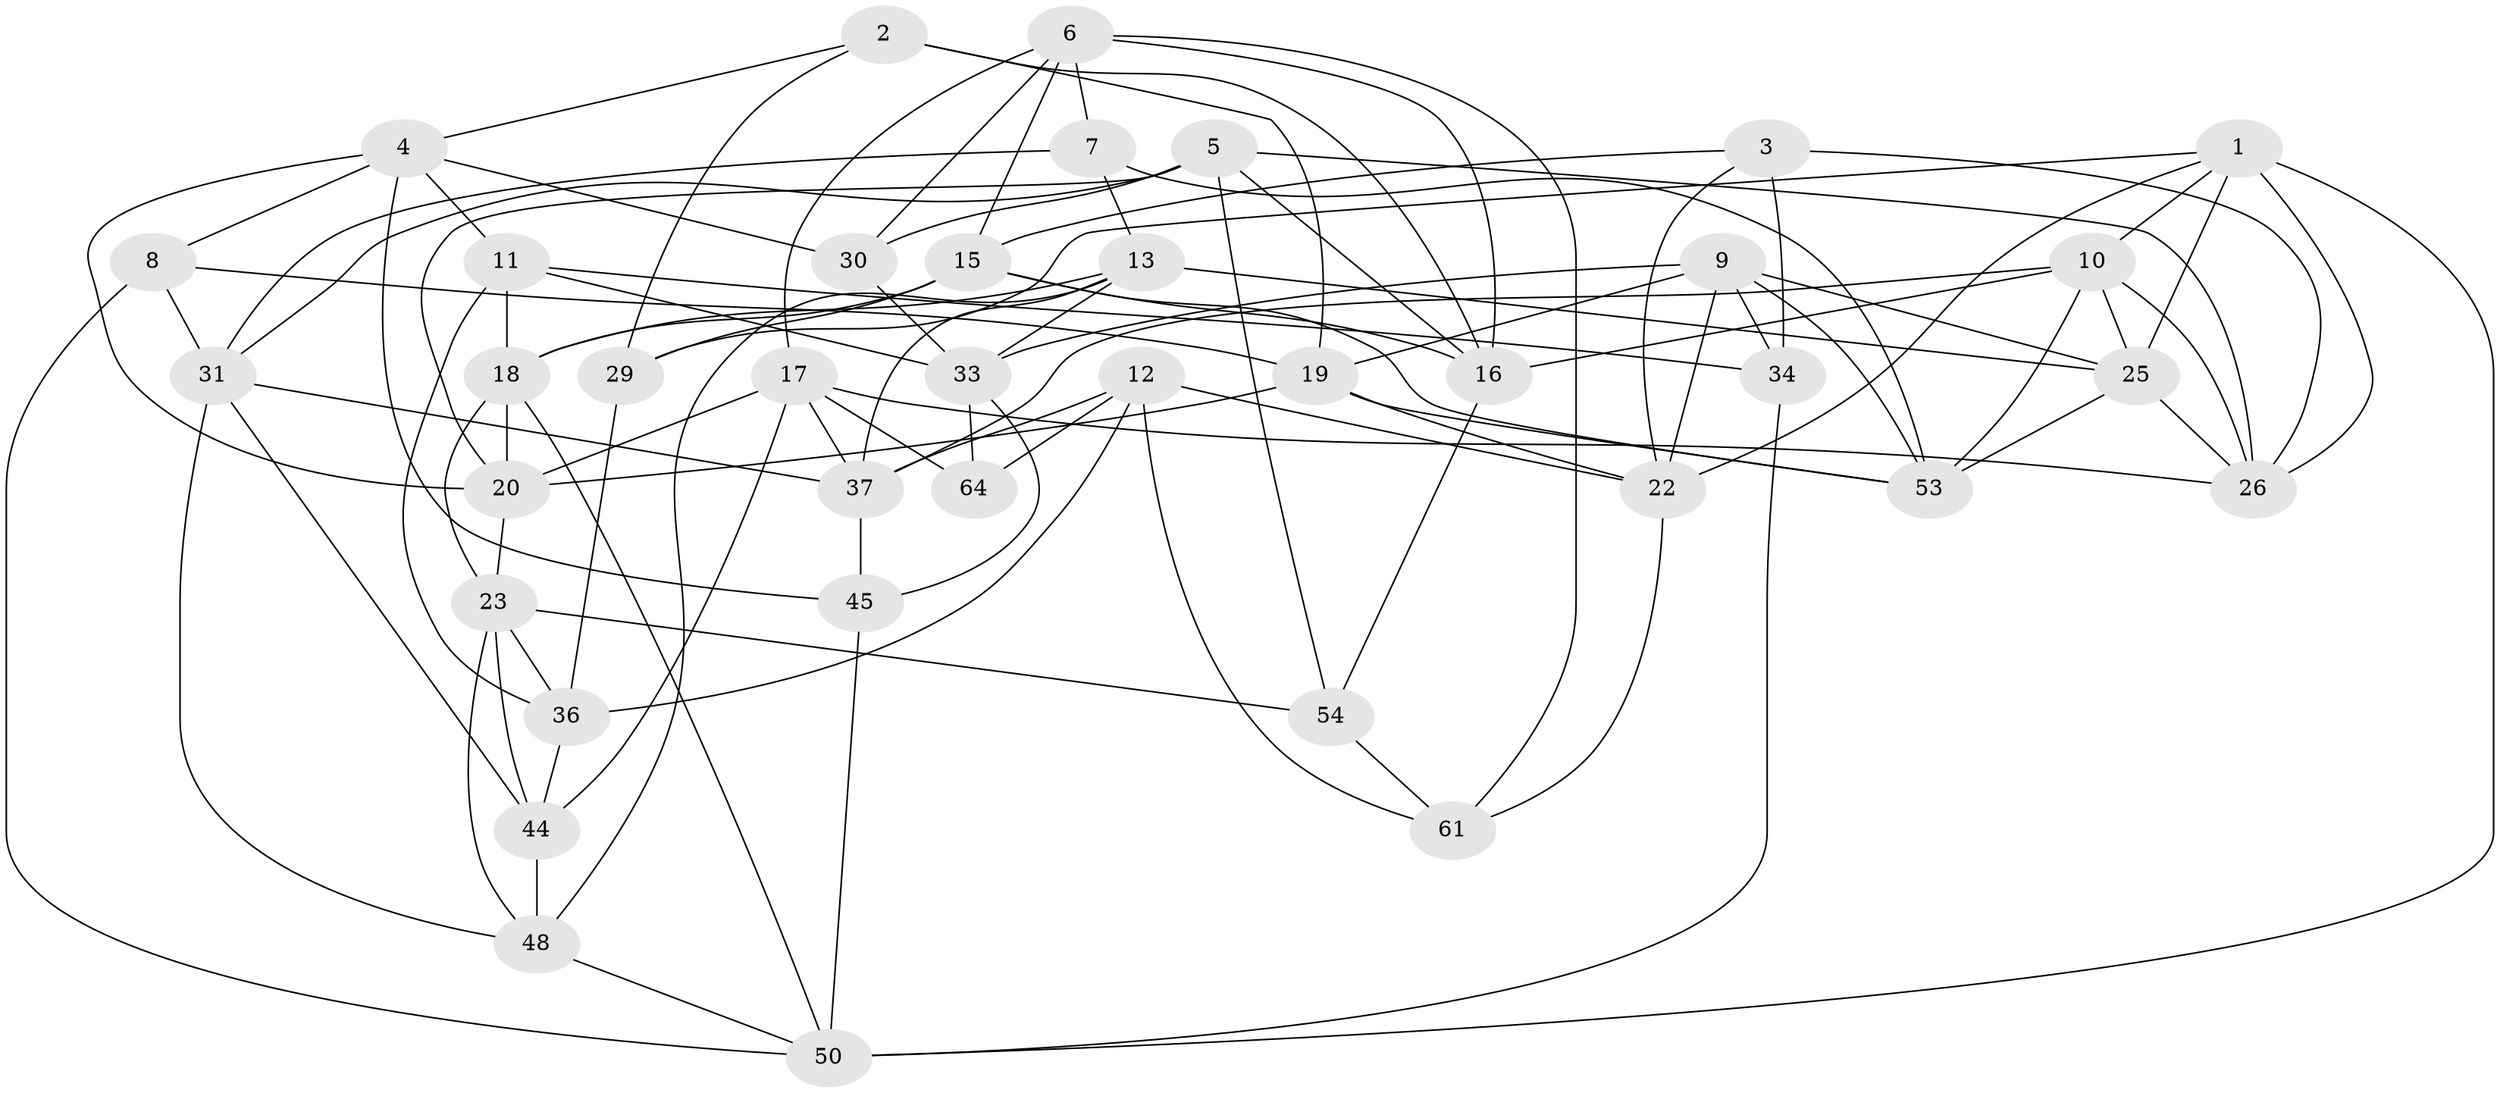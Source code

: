 // Generated by graph-tools (version 1.1) at 2025/52/02/27/25 19:52:27]
// undirected, 38 vertices, 100 edges
graph export_dot {
graph [start="1"]
  node [color=gray90,style=filled];
  1 [super="+32"];
  2;
  3;
  4 [super="+49"];
  5 [super="+24"];
  6 [super="+41"];
  7;
  8;
  9 [super="+14"];
  10 [super="+43"];
  11 [super="+47"];
  12 [super="+35"];
  13 [super="+21"];
  15 [super="+42"];
  16 [super="+28"];
  17 [super="+59"];
  18 [super="+40"];
  19 [super="+60"];
  20 [super="+39"];
  22 [super="+27"];
  23 [super="+58"];
  25 [super="+63"];
  26 [super="+46"];
  29;
  30;
  31 [super="+55"];
  33 [super="+57"];
  34;
  36 [super="+51"];
  37 [super="+38"];
  44 [super="+65"];
  45;
  48 [super="+62"];
  50 [super="+52"];
  53 [super="+56"];
  54;
  61;
  64;
  1 -- 25;
  1 -- 29;
  1 -- 50;
  1 -- 10;
  1 -- 26;
  1 -- 22;
  2 -- 29;
  2 -- 16;
  2 -- 4;
  2 -- 19;
  3 -- 34;
  3 -- 22;
  3 -- 15;
  3 -- 26;
  4 -- 45;
  4 -- 20;
  4 -- 8;
  4 -- 11;
  4 -- 30;
  5 -- 54;
  5 -- 30;
  5 -- 26;
  5 -- 20;
  5 -- 31;
  5 -- 16;
  6 -- 61;
  6 -- 30;
  6 -- 15;
  6 -- 16;
  6 -- 17;
  6 -- 7;
  7 -- 31;
  7 -- 13;
  7 -- 53;
  8 -- 31;
  8 -- 50;
  8 -- 19;
  9 -- 53;
  9 -- 22;
  9 -- 19;
  9 -- 34;
  9 -- 25;
  9 -- 33;
  10 -- 16;
  10 -- 25;
  10 -- 26;
  10 -- 37;
  10 -- 53;
  11 -- 36 [weight=2];
  11 -- 34;
  11 -- 33;
  11 -- 18;
  12 -- 64 [weight=2];
  12 -- 22;
  12 -- 61;
  12 -- 37;
  12 -- 36;
  13 -- 33;
  13 -- 18;
  13 -- 48;
  13 -- 25;
  13 -- 37;
  15 -- 53;
  15 -- 29;
  15 -- 18;
  15 -- 16;
  16 -- 54;
  17 -- 64;
  17 -- 44;
  17 -- 20;
  17 -- 26;
  17 -- 37;
  18 -- 50;
  18 -- 20;
  18 -- 23;
  19 -- 20;
  19 -- 22;
  19 -- 53;
  20 -- 23;
  22 -- 61;
  23 -- 54;
  23 -- 36;
  23 -- 48;
  23 -- 44;
  25 -- 26;
  25 -- 53;
  29 -- 36;
  30 -- 33;
  31 -- 44;
  31 -- 37;
  31 -- 48;
  33 -- 64;
  33 -- 45;
  34 -- 50;
  36 -- 44;
  37 -- 45;
  44 -- 48 [weight=2];
  45 -- 50;
  48 -- 50;
  54 -- 61;
}

